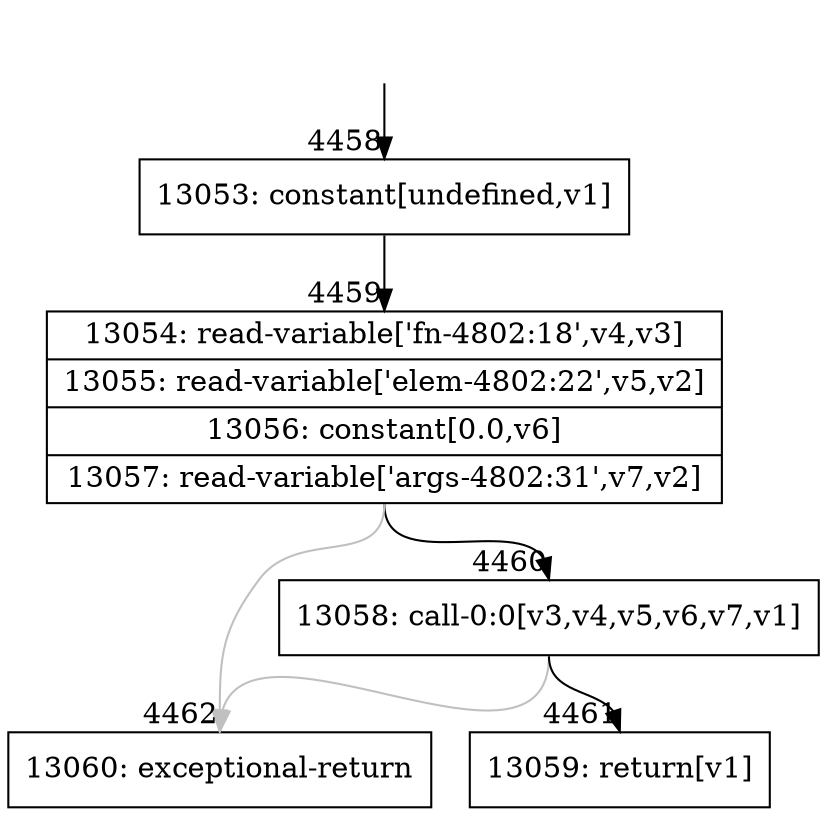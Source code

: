 digraph {
rankdir="TD"
BB_entry288[shape=none,label=""];
BB_entry288 -> BB4458 [tailport=s, headport=n, headlabel="    4458"]
BB4458 [shape=record label="{13053: constant[undefined,v1]}" ] 
BB4458 -> BB4459 [tailport=s, headport=n, headlabel="      4459"]
BB4459 [shape=record label="{13054: read-variable['fn-4802:18',v4,v3]|13055: read-variable['elem-4802:22',v5,v2]|13056: constant[0.0,v6]|13057: read-variable['args-4802:31',v7,v2]}" ] 
BB4459 -> BB4460 [tailport=s, headport=n, headlabel="      4460"]
BB4459 -> BB4462 [tailport=s, headport=n, color=gray, headlabel="      4462"]
BB4460 [shape=record label="{13058: call-0:0[v3,v4,v5,v6,v7,v1]}" ] 
BB4460 -> BB4461 [tailport=s, headport=n, headlabel="      4461"]
BB4460 -> BB4462 [tailport=s, headport=n, color=gray]
BB4461 [shape=record label="{13059: return[v1]}" ] 
BB4462 [shape=record label="{13060: exceptional-return}" ] 
}
